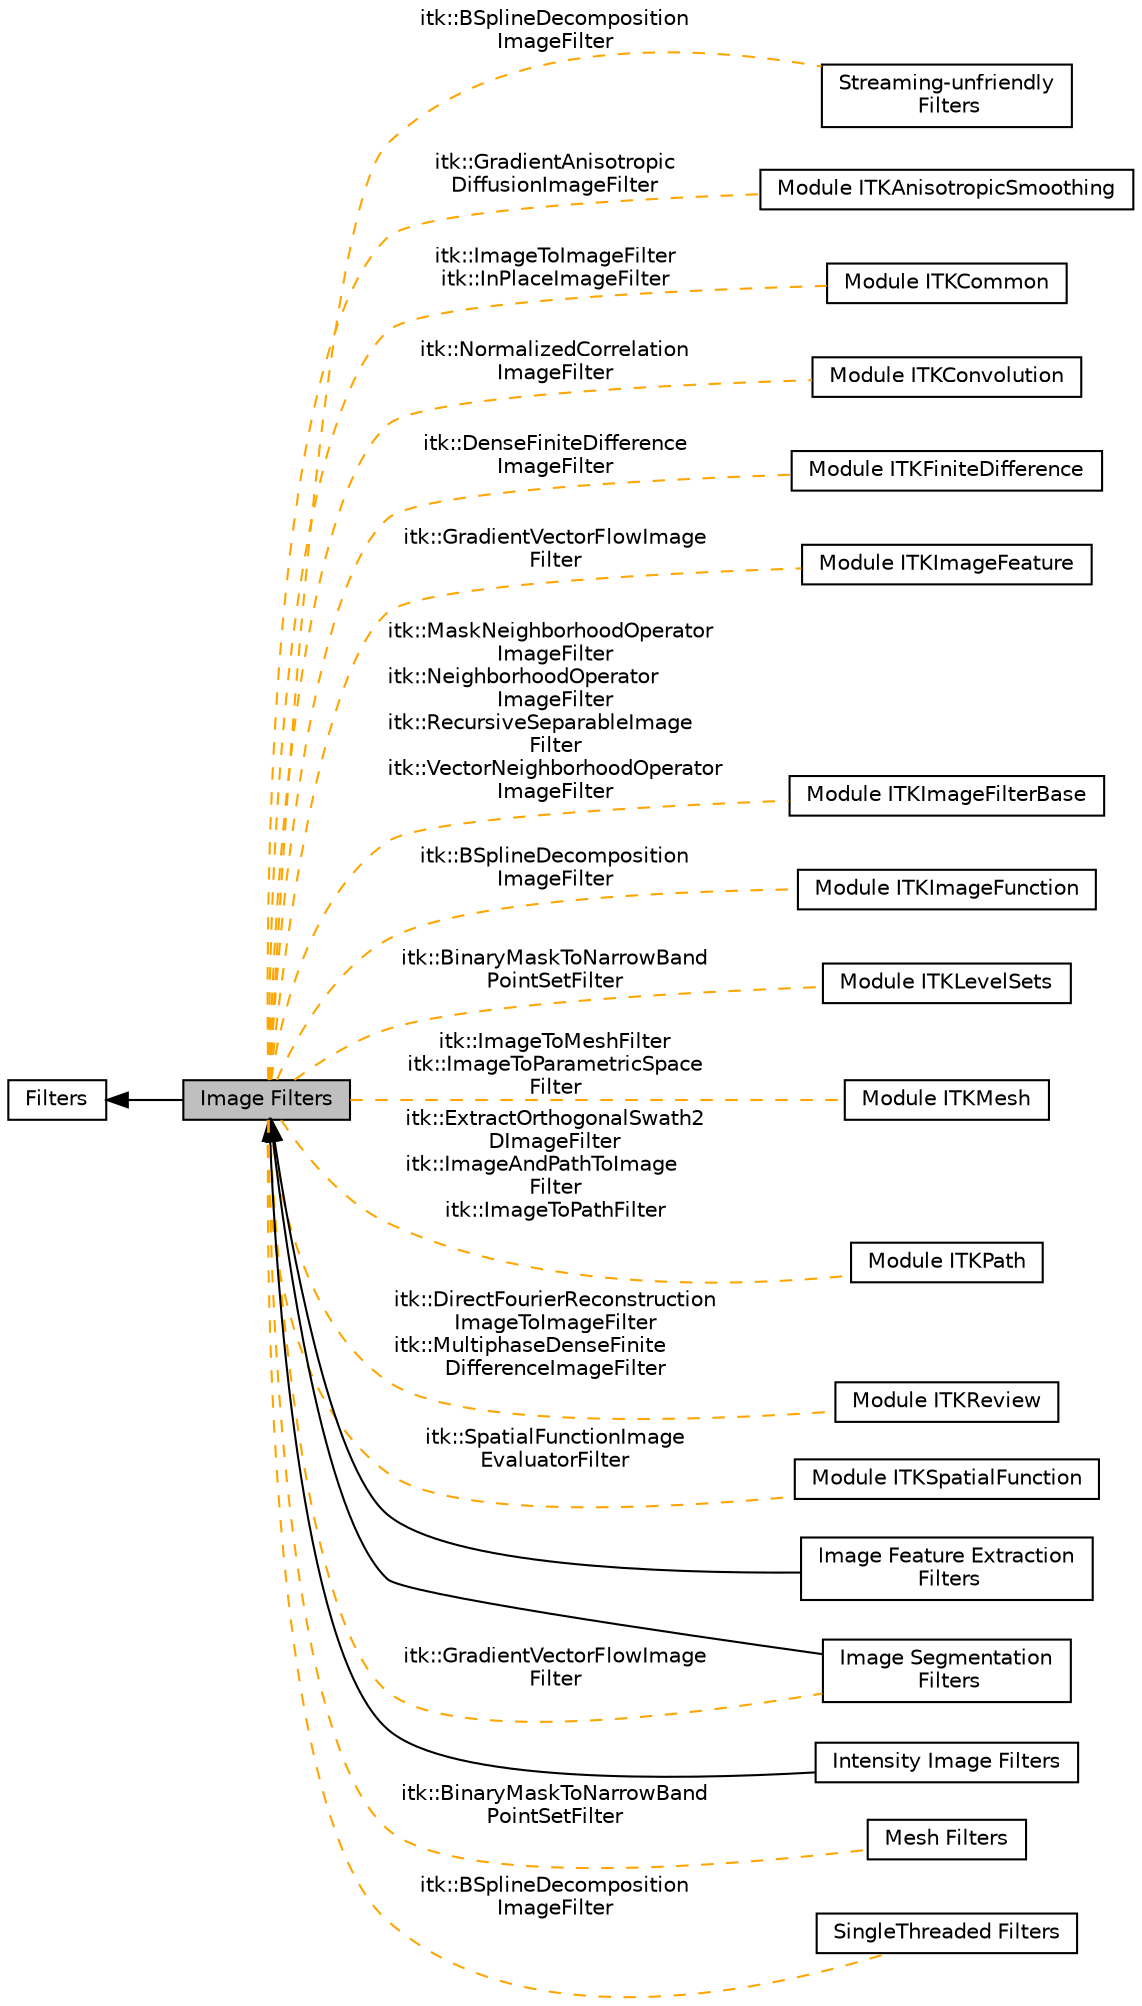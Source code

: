 digraph "Image Filters"
{
  edge [fontname="Helvetica",fontsize="10",labelfontname="Helvetica",labelfontsize="10"];
  node [fontname="Helvetica",fontsize="10",shape=box];
  rankdir=LR;
  Node9 [label="Streaming-unfriendly\l Filters",height=0.2,width=0.4,color="black", fillcolor="white", style="filled",URL="$group__CannotBeStreamed.html",tooltip=" "];
  Node2 [label="Filters",height=0.2,width=0.4,color="black", fillcolor="white", style="filled",URL="$group__Filters.html",tooltip=" "];
  Node14 [label="Module ITKAnisotropicSmoothing",height=0.2,width=0.4,color="black", fillcolor="white", style="filled",URL="$group__ITKAnisotropicSmoothing.html",tooltip=" "];
  Node16 [label="Module ITKCommon",height=0.2,width=0.4,color="black", fillcolor="white", style="filled",URL="$group__ITKCommon.html",tooltip=" "];
  Node19 [label="Module ITKConvolution",height=0.2,width=0.4,color="black", fillcolor="white", style="filled",URL="$group__ITKConvolution.html",tooltip=" "];
  Node11 [label="Module ITKFiniteDifference",height=0.2,width=0.4,color="black", fillcolor="white", style="filled",URL="$group__ITKFiniteDifference.html",tooltip=" "];
  Node15 [label="Module ITKImageFeature",height=0.2,width=0.4,color="black", fillcolor="white", style="filled",URL="$group__ITKImageFeature.html",tooltip=" "];
  Node18 [label="Module ITKImageFilterBase",height=0.2,width=0.4,color="black", fillcolor="white", style="filled",URL="$group__ITKImageFilterBase.html",tooltip=" "];
  Node10 [label="Module ITKImageFunction",height=0.2,width=0.4,color="black", fillcolor="white", style="filled",URL="$group__ITKImageFunction.html",tooltip=" "];
  Node7 [label="Module ITKLevelSets",height=0.2,width=0.4,color="black", fillcolor="white", style="filled",URL="$group__ITKLevelSets.html",tooltip=" "];
  Node17 [label="Module ITKMesh",height=0.2,width=0.4,color="black", fillcolor="white", style="filled",URL="$group__ITKMesh.html",tooltip=" "];
  Node13 [label="Module ITKPath",height=0.2,width=0.4,color="black", fillcolor="white", style="filled",URL="$group__ITKPath.html",tooltip=" "];
  Node12 [label="Module ITKReview",height=0.2,width=0.4,color="black", fillcolor="white", style="filled",URL="$group__ITKReview.html",tooltip=" "];
  Node20 [label="Module ITKSpatialFunction",height=0.2,width=0.4,color="black", fillcolor="white", style="filled",URL="$group__ITKSpatialFunction.html",tooltip=" "];
  Node4 [label="Image Feature Extraction\l Filters",height=0.2,width=0.4,color="black", fillcolor="white", style="filled",URL="$group__ImageFeatureExtraction.html",tooltip=" "];
  Node1 [label="Image Filters",height=0.2,width=0.4,color="black", fillcolor="grey75", style="filled", fontcolor="black",tooltip=" "];
  Node5 [label="Image Segmentation\l Filters",height=0.2,width=0.4,color="black", fillcolor="white", style="filled",URL="$group__ImageSegmentation.html",tooltip=" "];
  Node3 [label="Intensity Image Filters",height=0.2,width=0.4,color="black", fillcolor="white", style="filled",URL="$group__IntensityImageFilters.html",tooltip=" "];
  Node6 [label="Mesh Filters",height=0.2,width=0.4,color="black", fillcolor="white", style="filled",URL="$group__MeshFilters.html",tooltip=" "];
  Node8 [label="SingleThreaded Filters",height=0.2,width=0.4,color="black", fillcolor="white", style="filled",URL="$group__SingleThreaded.html",tooltip=" "];
  Node2->Node1 [shape=plaintext, dir="back", style="solid"];
  Node1->Node3 [shape=plaintext, dir="back", style="solid"];
  Node1->Node4 [shape=plaintext, dir="back", style="solid"];
  Node1->Node5 [shape=plaintext, dir="back", style="solid"];
  Node1->Node6 [shape=plaintext, label="itk::BinaryMaskToNarrowBand\lPointSetFilter", color="orange", dir="none", style="dashed"];
  Node1->Node7 [shape=plaintext, label="itk::BinaryMaskToNarrowBand\lPointSetFilter", color="orange", dir="none", style="dashed"];
  Node1->Node8 [shape=plaintext, label="itk::BSplineDecomposition\lImageFilter", color="orange", dir="none", style="dashed"];
  Node1->Node9 [shape=plaintext, label="itk::BSplineDecomposition\lImageFilter", color="orange", dir="none", style="dashed"];
  Node1->Node10 [shape=plaintext, label="itk::BSplineDecomposition\lImageFilter", color="orange", dir="none", style="dashed"];
  Node1->Node11 [shape=plaintext, label="itk::DenseFiniteDifference\lImageFilter", color="orange", dir="none", style="dashed"];
  Node1->Node12 [shape=plaintext, label="itk::DirectFourierReconstruction\lImageToImageFilter\nitk::MultiphaseDenseFinite\lDifferenceImageFilter", color="orange", dir="none", style="dashed"];
  Node1->Node13 [shape=plaintext, label="itk::ExtractOrthogonalSwath2\lDImageFilter\nitk::ImageAndPathToImage\lFilter\nitk::ImageToPathFilter", color="orange", dir="none", style="dashed"];
  Node1->Node14 [shape=plaintext, label="itk::GradientAnisotropic\lDiffusionImageFilter", color="orange", dir="none", style="dashed"];
  Node1->Node5 [shape=plaintext, label="itk::GradientVectorFlowImage\lFilter", color="orange", dir="none", style="dashed"];
  Node1->Node15 [shape=plaintext, label="itk::GradientVectorFlowImage\lFilter", color="orange", dir="none", style="dashed"];
  Node1->Node16 [shape=plaintext, label="itk::ImageToImageFilter\nitk::InPlaceImageFilter", color="orange", dir="none", style="dashed"];
  Node1->Node17 [shape=plaintext, label="itk::ImageToMeshFilter\nitk::ImageToParametricSpace\lFilter", color="orange", dir="none", style="dashed"];
  Node1->Node18 [shape=plaintext, label="itk::MaskNeighborhoodOperator\lImageFilter\nitk::NeighborhoodOperator\lImageFilter\nitk::RecursiveSeparableImage\lFilter\nitk::VectorNeighborhoodOperator\lImageFilter", color="orange", dir="none", style="dashed"];
  Node1->Node19 [shape=plaintext, label="itk::NormalizedCorrelation\lImageFilter", color="orange", dir="none", style="dashed"];
  Node1->Node20 [shape=plaintext, label="itk::SpatialFunctionImage\lEvaluatorFilter", color="orange", dir="none", style="dashed"];
}
